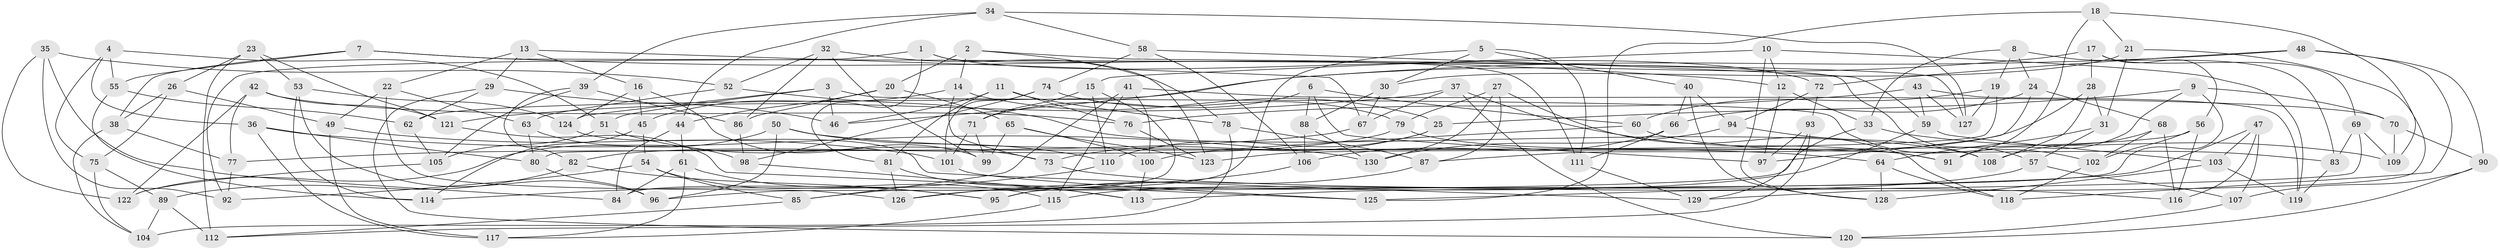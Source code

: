 // coarse degree distribution, {4: 0.057692307692307696, 6: 0.5, 5: 0.17307692307692307, 9: 0.057692307692307696, 8: 0.1346153846153846, 7: 0.07692307692307693}
// Generated by graph-tools (version 1.1) at 2025/38/03/04/25 23:38:14]
// undirected, 130 vertices, 260 edges
graph export_dot {
  node [color=gray90,style=filled];
  1;
  2;
  3;
  4;
  5;
  6;
  7;
  8;
  9;
  10;
  11;
  12;
  13;
  14;
  15;
  16;
  17;
  18;
  19;
  20;
  21;
  22;
  23;
  24;
  25;
  26;
  27;
  28;
  29;
  30;
  31;
  32;
  33;
  34;
  35;
  36;
  37;
  38;
  39;
  40;
  41;
  42;
  43;
  44;
  45;
  46;
  47;
  48;
  49;
  50;
  51;
  52;
  53;
  54;
  55;
  56;
  57;
  58;
  59;
  60;
  61;
  62;
  63;
  64;
  65;
  66;
  67;
  68;
  69;
  70;
  71;
  72;
  73;
  74;
  75;
  76;
  77;
  78;
  79;
  80;
  81;
  82;
  83;
  84;
  85;
  86;
  87;
  88;
  89;
  90;
  91;
  92;
  93;
  94;
  95;
  96;
  97;
  98;
  99;
  100;
  101;
  102;
  103;
  104;
  105;
  106;
  107;
  108;
  109;
  110;
  111;
  112;
  113;
  114;
  115;
  116;
  117;
  118;
  119;
  120;
  121;
  122;
  123;
  124;
  125;
  126;
  127;
  128;
  129;
  130;
  1 -- 81;
  1 -- 111;
  1 -- 72;
  1 -- 92;
  2 -- 123;
  2 -- 20;
  2 -- 14;
  2 -- 57;
  3 -- 102;
  3 -- 124;
  3 -- 51;
  3 -- 46;
  4 -- 55;
  4 -- 51;
  4 -- 75;
  4 -- 36;
  5 -- 84;
  5 -- 40;
  5 -- 30;
  5 -- 111;
  6 -- 60;
  6 -- 88;
  6 -- 71;
  6 -- 97;
  7 -- 55;
  7 -- 12;
  7 -- 38;
  7 -- 127;
  8 -- 83;
  8 -- 19;
  8 -- 24;
  8 -- 33;
  9 -- 91;
  9 -- 25;
  9 -- 70;
  9 -- 95;
  10 -- 15;
  10 -- 128;
  10 -- 12;
  10 -- 119;
  11 -- 78;
  11 -- 76;
  11 -- 46;
  11 -- 81;
  12 -- 33;
  12 -- 97;
  13 -- 16;
  13 -- 67;
  13 -- 29;
  13 -- 22;
  14 -- 45;
  14 -- 25;
  14 -- 73;
  15 -- 110;
  15 -- 85;
  15 -- 71;
  16 -- 45;
  16 -- 124;
  16 -- 99;
  17 -- 28;
  17 -- 46;
  17 -- 69;
  17 -- 56;
  18 -- 125;
  18 -- 21;
  18 -- 91;
  18 -- 109;
  19 -- 80;
  19 -- 60;
  19 -- 127;
  20 -- 86;
  20 -- 65;
  20 -- 44;
  21 -- 129;
  21 -- 31;
  21 -- 30;
  22 -- 63;
  22 -- 126;
  22 -- 49;
  23 -- 121;
  23 -- 112;
  23 -- 53;
  23 -- 26;
  24 -- 97;
  24 -- 66;
  24 -- 68;
  25 -- 110;
  25 -- 73;
  26 -- 75;
  26 -- 49;
  26 -- 38;
  27 -- 79;
  27 -- 87;
  27 -- 130;
  27 -- 118;
  28 -- 108;
  28 -- 31;
  28 -- 87;
  29 -- 62;
  29 -- 120;
  29 -- 46;
  30 -- 67;
  30 -- 88;
  31 -- 64;
  31 -- 57;
  32 -- 86;
  32 -- 99;
  32 -- 52;
  32 -- 78;
  33 -- 109;
  33 -- 96;
  34 -- 39;
  34 -- 58;
  34 -- 44;
  34 -- 127;
  35 -- 52;
  35 -- 92;
  35 -- 122;
  35 -- 84;
  36 -- 80;
  36 -- 117;
  36 -- 130;
  37 -- 91;
  37 -- 121;
  37 -- 120;
  37 -- 67;
  38 -- 104;
  38 -- 77;
  39 -- 86;
  39 -- 82;
  39 -- 105;
  40 -- 94;
  40 -- 66;
  40 -- 128;
  41 -- 115;
  41 -- 70;
  41 -- 85;
  41 -- 100;
  42 -- 121;
  42 -- 77;
  42 -- 122;
  42 -- 76;
  43 -- 119;
  43 -- 76;
  43 -- 59;
  43 -- 127;
  44 -- 61;
  44 -- 84;
  45 -- 54;
  45 -- 114;
  47 -- 116;
  47 -- 107;
  47 -- 113;
  47 -- 103;
  48 -- 72;
  48 -- 118;
  48 -- 62;
  48 -- 90;
  49 -- 117;
  49 -- 101;
  50 -- 122;
  50 -- 64;
  50 -- 110;
  50 -- 96;
  51 -- 105;
  51 -- 73;
  52 -- 63;
  52 -- 108;
  53 -- 114;
  53 -- 124;
  53 -- 96;
  54 -- 92;
  54 -- 95;
  54 -- 85;
  55 -- 114;
  55 -- 62;
  56 -- 123;
  56 -- 116;
  56 -- 102;
  57 -- 107;
  57 -- 115;
  58 -- 106;
  58 -- 74;
  58 -- 59;
  59 -- 103;
  59 -- 126;
  60 -- 100;
  60 -- 83;
  61 -- 84;
  61 -- 115;
  61 -- 117;
  62 -- 105;
  63 -- 80;
  63 -- 98;
  64 -- 118;
  64 -- 128;
  65 -- 99;
  65 -- 100;
  65 -- 123;
  66 -- 111;
  66 -- 106;
  67 -- 77;
  68 -- 108;
  68 -- 102;
  68 -- 116;
  69 -- 109;
  69 -- 83;
  69 -- 125;
  70 -- 90;
  70 -- 109;
  71 -- 99;
  71 -- 101;
  72 -- 94;
  72 -- 93;
  73 -- 116;
  74 -- 79;
  74 -- 101;
  74 -- 98;
  75 -- 89;
  75 -- 104;
  76 -- 123;
  77 -- 92;
  78 -- 87;
  78 -- 104;
  79 -- 82;
  79 -- 91;
  80 -- 96;
  81 -- 126;
  81 -- 113;
  82 -- 89;
  82 -- 95;
  83 -- 119;
  85 -- 112;
  86 -- 98;
  87 -- 95;
  88 -- 106;
  88 -- 130;
  89 -- 112;
  89 -- 104;
  90 -- 120;
  90 -- 107;
  93 -- 97;
  93 -- 112;
  93 -- 129;
  94 -- 108;
  94 -- 130;
  98 -- 113;
  100 -- 113;
  101 -- 125;
  102 -- 118;
  103 -- 128;
  103 -- 119;
  105 -- 122;
  106 -- 126;
  107 -- 120;
  110 -- 114;
  111 -- 129;
  115 -- 117;
  121 -- 125;
  124 -- 129;
}

